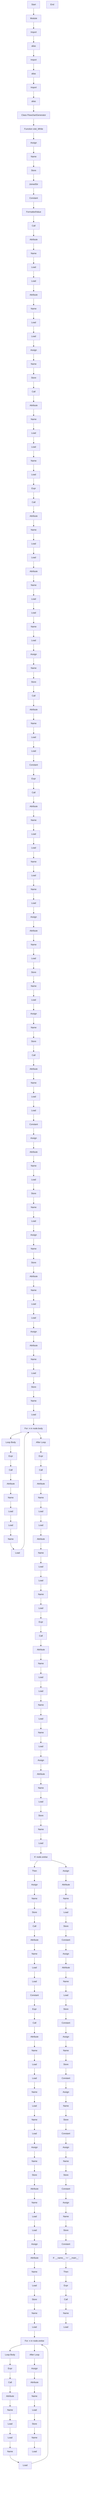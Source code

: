 flowchart TD
Start["Start"]
node1["Module"]
Start --> node1
node2["Import"]
node1 --> node2
node3["alias"]
node2 --> node3
node4["Import"]
node3 --> node4
node5["alias"]
node4 --> node5
node6["Import"]
node5 --> node6
node7["alias"]
node6 --> node7
node8["Class FlowchartGenerator"]
node7 --> node8
node9["Function visit_While"]
node8 --> node9
node10["Assign"]
node9 --> node10
node11["Name"]
node10 --> node11
node12["Store"]
node11 --> node12
node13["JoinedStr"]
node12 --> node13
node14["Constant"]
node13 --> node14
node15["FormattedValue"]
node14 --> node15
node16["Call"]
node15 --> node16
node17["Attribute"]
node16 --> node17
node18["Name"]
node17 --> node18
node19["Load"]
node18 --> node19
node20["Load"]
node19 --> node20
node21["Attribute"]
node20 --> node21
node22["Name"]
node21 --> node22
node23["Load"]
node22 --> node23
node24["Load"]
node23 --> node24
node25["Assign"]
node24 --> node25
node26["Name"]
node25 --> node26
node27["Store"]
node26 --> node27
node28["Call"]
node27 --> node28
node29["Attribute"]
node28 --> node29
node30["Name"]
node29 --> node30
node31["Load"]
node30 --> node31
node32["Load"]
node31 --> node32
node33["Name"]
node32 --> node33
node34["Load"]
node33 --> node34
node35["Expr"]
node34 --> node35
node36["Call"]
node35 --> node36
node37["Attribute"]
node36 --> node37
node38["Name"]
node37 --> node38
node39["Load"]
node38 --> node39
node40["Load"]
node39 --> node40
node41["Attribute"]
node40 --> node41
node42["Name"]
node41 --> node42
node43["Load"]
node42 --> node43
node44["Load"]
node43 --> node44
node45["Name"]
node44 --> node45
node46["Load"]
node45 --> node46
node47["Assign"]
node46 --> node47
node48["Name"]
node47 --> node48
node49["Store"]
node48 --> node49
node50["Call"]
node49 --> node50
node51["Attribute"]
node50 --> node51
node52["Name"]
node51 --> node52
node53["Load"]
node52 --> node53
node54["Load"]
node53 --> node54
node55["Constant"]
node54 --> node55
node56["Expr"]
node55 --> node56
node57["Call"]
node56 --> node57
node58["Attribute"]
node57 --> node58
node59["Name"]
node58 --> node59
node60["Load"]
node59 --> node60
node61["Load"]
node60 --> node61
node62["Name"]
node61 --> node62
node63["Load"]
node62 --> node63
node64["Name"]
node63 --> node64
node65["Load"]
node64 --> node65
node66["Assign"]
node65 --> node66
node67["Attribute"]
node66 --> node67
node68["Name"]
node67 --> node68
node69["Load"]
node68 --> node69
node70["Store"]
node69 --> node70
node71["Name"]
node70 --> node71
node72["Load"]
node71 --> node72
node73["Assign"]
node72 --> node73
node74["Name"]
node73 --> node74
node75["Store"]
node74 --> node75
node76["Call"]
node75 --> node76
node77["Attribute"]
node76 --> node77
node78["Name"]
node77 --> node78
node79["Load"]
node78 --> node79
node80["Load"]
node79 --> node80
node81["Constant"]
node80 --> node81
node82["Assign"]
node81 --> node82
node83["Attribute"]
node82 --> node83
node84["Name"]
node83 --> node84
node85["Load"]
node84 --> node85
node86["Store"]
node85 --> node86
node87["Name"]
node86 --> node87
node88["Load"]
node87 --> node88
node89["Assign"]
node88 --> node89
node90["Name"]
node89 --> node90
node91["Store"]
node90 --> node91
node92["Attribute"]
node91 --> node92
node93["Name"]
node92 --> node93
node94["Load"]
node93 --> node94
node95["Load"]
node94 --> node95
node96["Assign"]
node95 --> node96
node97["Attribute"]
node96 --> node97
node98["Name"]
node97 --> node98
node99["Load"]
node98 --> node99
node100["Store"]
node99 --> node100
node101["Name"]
node100 --> node101
node102["Load"]
node101 --> node102
node103["For: n in node.body"]
node102 --> node103
node104["Loop Body"]
node103 --> node104
node105["After Loop"]
node106["Expr"]
node104 --> node106
node107["Call"]
node106 --> node107
node108["Attribute"]
node107 --> node108
node109["Name"]
node108 --> node109
node110["Load"]
node109 --> node110
node111["Load"]
node110 --> node111
node112["Name"]
node111 --> node112
node113["Load"]
node112 --> node113
node113 --> node103
node103 --> node105
node114["Expr"]
node105 --> node114
node115["Call"]
node114 --> node115
node116["Attribute"]
node115 --> node116
node117["Name"]
node116 --> node117
node118["Load"]
node117 --> node118
node119["Load"]
node118 --> node119
node120["Attribute"]
node119 --> node120
node121["Name"]
node120 --> node121
node122["Load"]
node121 --> node122
node123["Load"]
node122 --> node123
node124["Name"]
node123 --> node124
node125["Load"]
node124 --> node125
node126["Expr"]
node125 --> node126
node127["Call"]
node126 --> node127
node128["Attribute"]
node127 --> node128
node129["Name"]
node128 --> node129
node130["Load"]
node129 --> node130
node131["Load"]
node130 --> node131
node132["Name"]
node131 --> node132
node133["Load"]
node132 --> node133
node134["Name"]
node133 --> node134
node135["Load"]
node134 --> node135
node136["Assign"]
node135 --> node136
node137["Attribute"]
node136 --> node137
node138["Name"]
node137 --> node138
node139["Load"]
node138 --> node139
node140["Store"]
node139 --> node140
node141["Name"]
node140 --> node141
node142["Load"]
node141 --> node142
node143["If: node.orelse"]
node142 --> node143
node144["Then"]
node143 --> node144
node145["Assign"]
node144 --> node145
node146["Name"]
node145 --> node146
node147["Store"]
node146 --> node147
node148["Call"]
node147 --> node148
node149["Attribute"]
node148 --> node149
node150["Name"]
node149 --> node150
node151["Load"]
node150 --> node151
node152["Load"]
node151 --> node152
node153["Constant"]
node152 --> node153
node154["Expr"]
node153 --> node154
node155["Call"]
node154 --> node155
node156["Attribute"]
node155 --> node156
node157["Name"]
node156 --> node157
node158["Load"]
node157 --> node158
node159["Load"]
node158 --> node159
node160["Name"]
node159 --> node160
node161["Load"]
node160 --> node161
node162["Name"]
node161 --> node162
node163["Load"]
node162 --> node163
node164["Assign"]
node163 --> node164
node165["Name"]
node164 --> node165
node166["Store"]
node165 --> node166
node167["Attribute"]
node166 --> node167
node168["Name"]
node167 --> node168
node169["Load"]
node168 --> node169
node170["Load"]
node169 --> node170
node171["Assign"]
node170 --> node171
node172["Attribute"]
node171 --> node172
node173["Name"]
node172 --> node173
node174["Load"]
node173 --> node174
node175["Store"]
node174 --> node175
node176["Name"]
node175 --> node176
node177["Load"]
node176 --> node177
node178["For: n in node.orelse"]
node177 --> node178
node179["Loop Body"]
node178 --> node179
node180["After Loop"]
node181["Expr"]
node179 --> node181
node182["Call"]
node181 --> node182
node183["Attribute"]
node182 --> node183
node184["Name"]
node183 --> node184
node185["Load"]
node184 --> node185
node186["Load"]
node185 --> node186
node187["Name"]
node186 --> node187
node188["Load"]
node187 --> node188
node188 --> node178
node178 --> node180
node189["Assign"]
node180 --> node189
node190["Attribute"]
node189 --> node190
node191["Name"]
node190 --> node191
node192["Load"]
node191 --> node192
node193["Store"]
node192 --> node193
node194["Name"]
node193 --> node194
node195["Load"]
node194 --> node195
node196["Assign"]
node143 --> node196
node197["Attribute"]
node196 --> node197
node198["Name"]
node197 --> node198
node199["Load"]
node198 --> node199
node200["Store"]
node199 --> node200
node201["Constant"]
node200 --> node201
node202["Assign"]
node201 --> node202
node203["Attribute"]
node202 --> node203
node204["Name"]
node203 --> node204
node205["Load"]
node204 --> node205
node206["Store"]
node205 --> node206
node207["Constant"]
node206 --> node207
node208["Assign"]
node207 --> node208
node209["Name"]
node208 --> node209
node210["Store"]
node209 --> node210
node211["Constant"]
node210 --> node211
node212["Assign"]
node211 --> node212
node213["Name"]
node212 --> node213
node214["Store"]
node213 --> node214
node215["Constant"]
node214 --> node215
node216["Assign"]
node215 --> node216
node217["Name"]
node216 --> node217
node218["Store"]
node217 --> node218
node219["Constant"]
node218 --> node219
node220["Assign"]
node219 --> node220
node221["Name"]
node220 --> node221
node222["Store"]
node221 --> node222
node223["Constant"]
node222 --> node223
node224["If: __name__ == '__main__'"]
node223 --> node224
node225["Then"]
node224 --> node225
node226["Expr"]
node225 --> node226
node227["Call"]
node226 --> node227
node228["Name"]
node227 --> node228
node229["Load"]
node228 --> node229
End["End"]